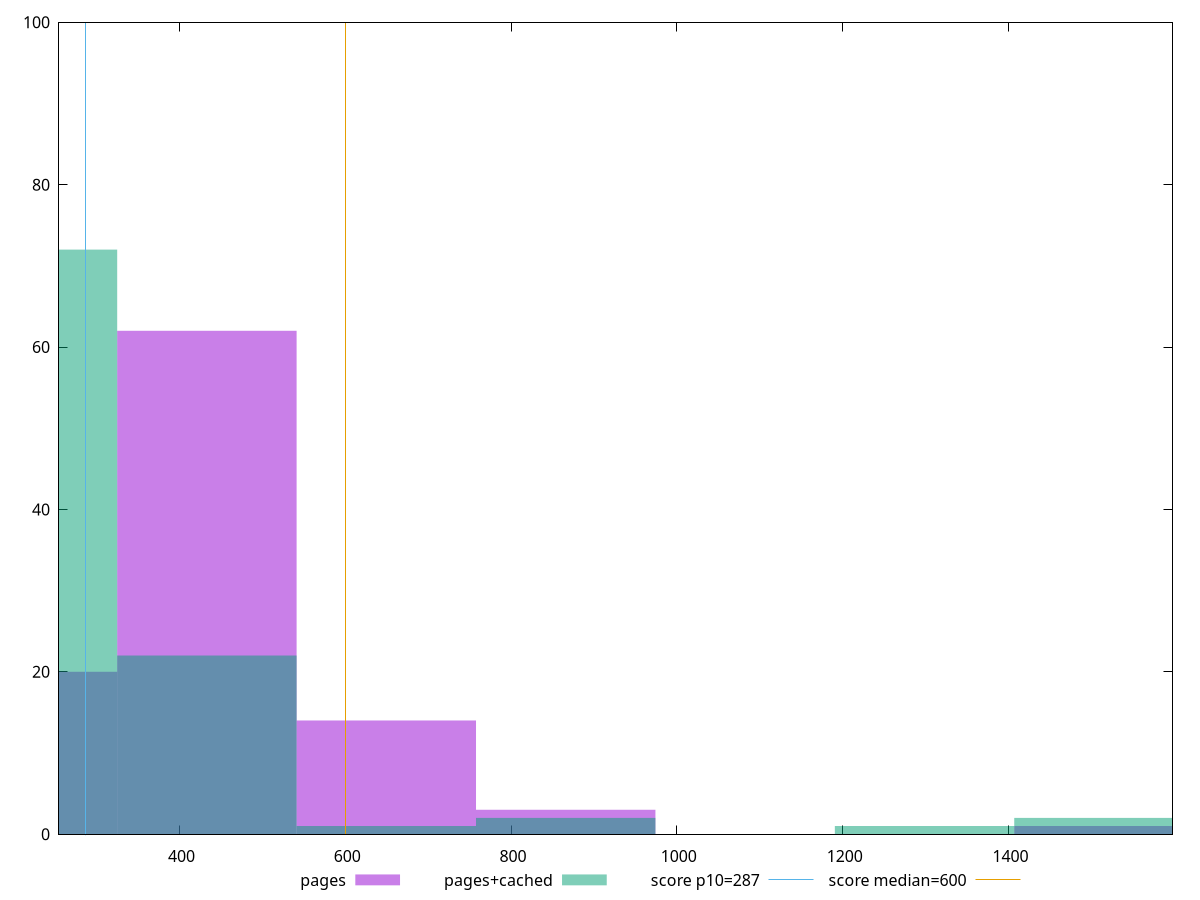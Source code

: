 reset

$pages <<EOF
865.8834141229917 3
649.4125605922437 14
432.94170706149583 62
1515.2959747152354 1
216.47085353074792 20
EOF

$pagesCached <<EOF
432.94170706149583 22
216.47085353074792 72
1515.2959747152354 2
1298.8251211844874 1
865.8834141229917 2
649.4125605922437 1
EOF

set key outside below
set boxwidth 216.47085353074792
set xrange [254.5:1597.9999999999982]
set yrange [0:100]
set trange [0:100]
set style fill transparent solid 0.5 noborder

set parametric
set terminal svg size 640, 500 enhanced background rgb 'white'
set output "reprap/total-blocking-time/comparison/histogram/0_vs_1.svg"

plot $pages title "pages" with boxes, \
     $pagesCached title "pages+cached" with boxes, \
     287,t title "score p10=287", \
     600,t title "score median=600"

reset
